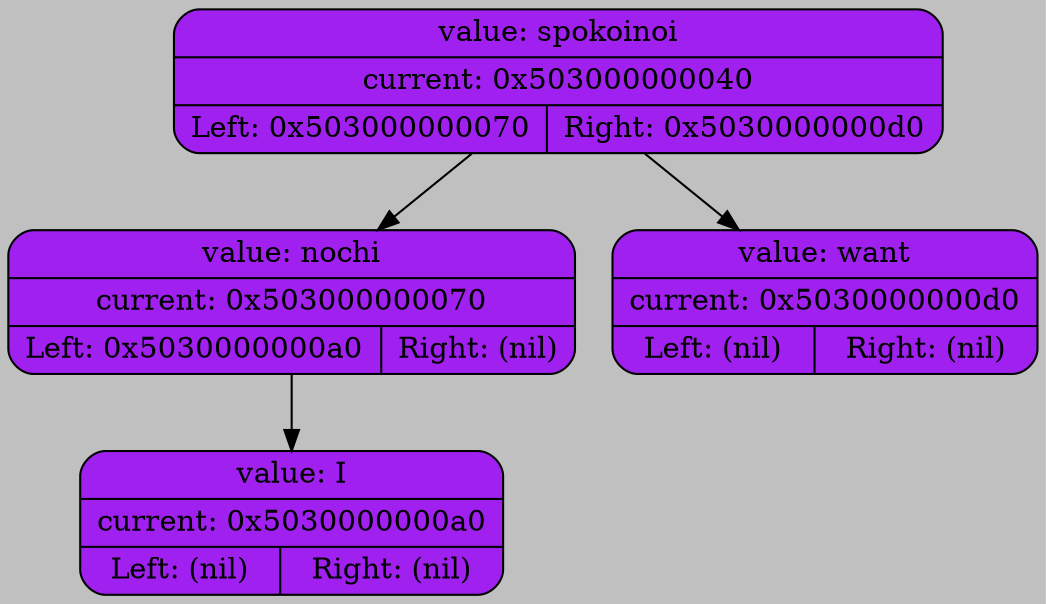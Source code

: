 digraph BinaryTree {
    bgcolor="#C0C0C0";

    node [shape=record];
    "0x503000000040" [shape=Mrecord, style=filled; fillcolor="purple"; label="{value: spokoinoi | current: 0x503000000040 | { Left: 0x503000000070 | Right: 0x5030000000d0 } }"];
    "0x503000000040" -> "0x503000000070";
    "0x503000000070" [shape=Mrecord, style=filled; fillcolor="purple"; label="{value: nochi | current: 0x503000000070 | { Left: 0x5030000000a0 | Right: (nil) } }"];
    "0x503000000070" -> "0x5030000000a0";
    "0x5030000000a0" [shape=Mrecord, style=filled; fillcolor="purple"; label="{value: I | current: 0x5030000000a0 | { Left: (nil) | Right: (nil) } }"];
    "0x503000000040" -> "0x5030000000d0";
    "0x5030000000d0" [shape=Mrecord, style=filled; fillcolor="purple"; label="{value: want | current: 0x5030000000d0 | { Left: (nil) | Right: (nil) } }"];
}
